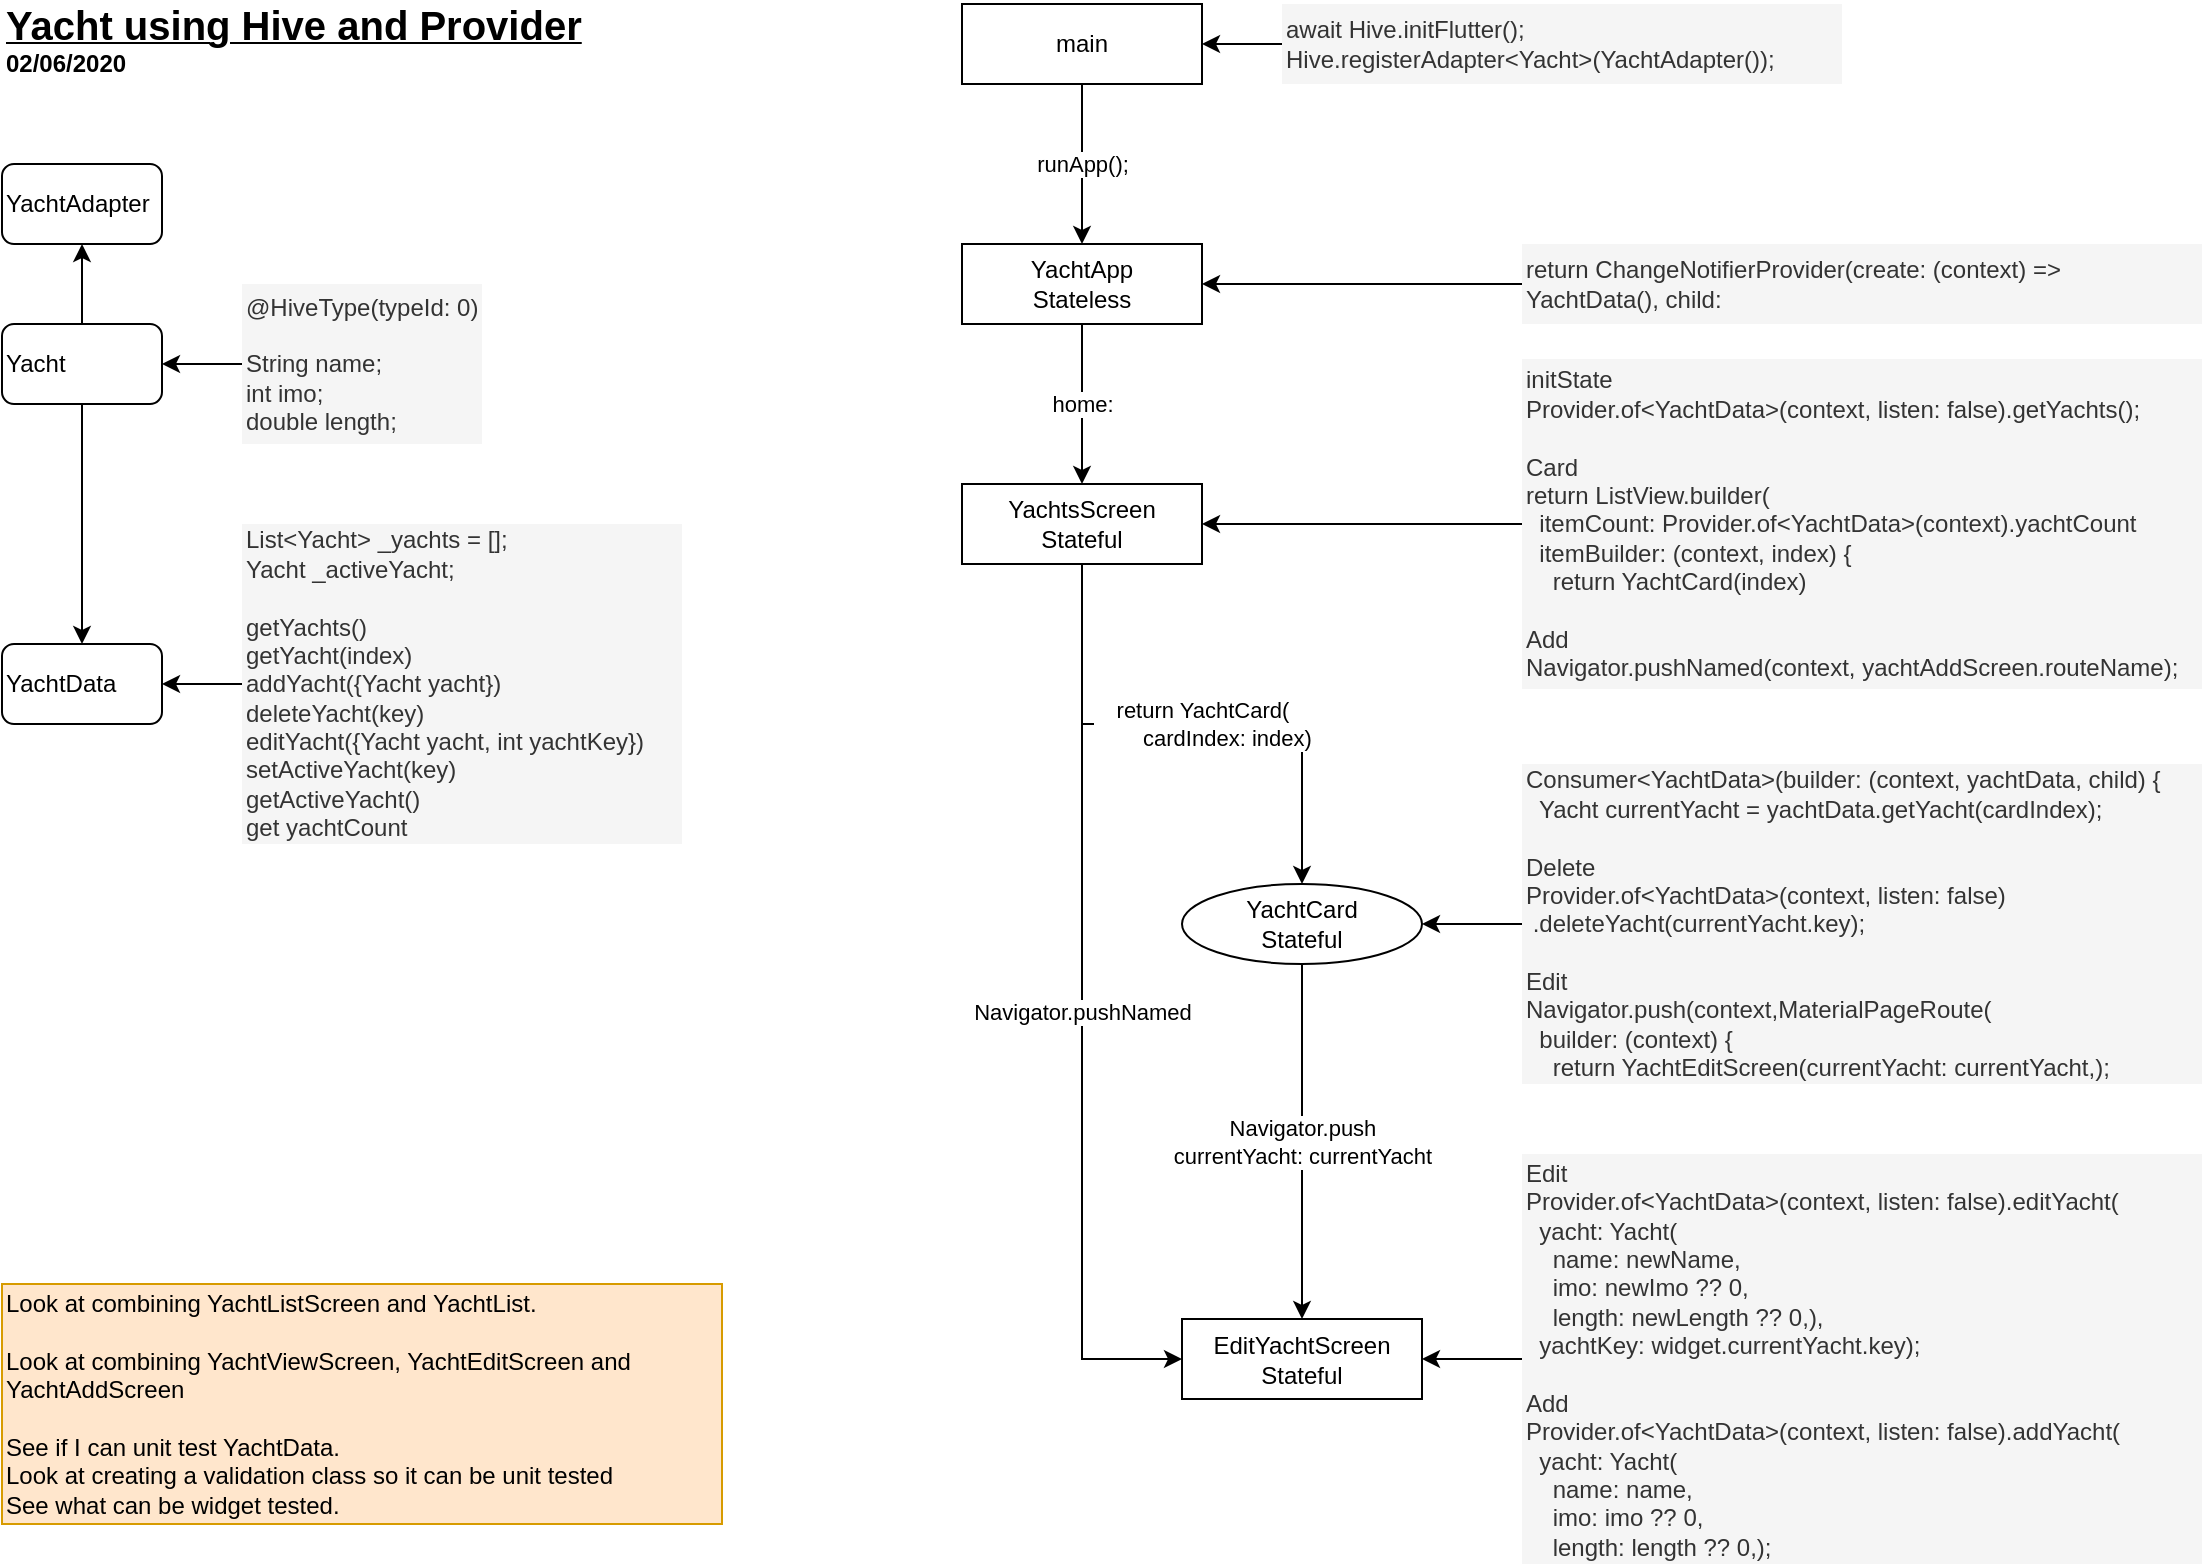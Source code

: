 <mxfile version="13.0.3" type="device"><diagram id="QjDxWj1p4ycmOXx-06eH" name="Page-1"><mxGraphModel dx="1264" dy="601" grid="1" gridSize="10" guides="1" tooltips="1" connect="1" arrows="1" fold="1" page="1" pageScale="1" pageWidth="1169" pageHeight="827" math="0" shadow="0"><root><mxCell id="0"/><mxCell id="1" parent="0"/><mxCell id="2aIPI4O4pbTlwUfHDbzt-3" value="home:" style="edgeStyle=orthogonalEdgeStyle;rounded=0;orthogonalLoop=1;jettySize=auto;html=1;" parent="1" source="2aIPI4O4pbTlwUfHDbzt-1" target="2aIPI4O4pbTlwUfHDbzt-2" edge="1"><mxGeometry relative="1" as="geometry"/></mxCell><mxCell id="2aIPI4O4pbTlwUfHDbzt-1" value="YachtApp&lt;br&gt;Stateless" style="rounded=0;whiteSpace=wrap;html=1;" parent="1" vertex="1"><mxGeometry x="520" y="160" width="120" height="40" as="geometry"/></mxCell><mxCell id="2aIPI4O4pbTlwUfHDbzt-5" value="Navigator.pushNamed" style="edgeStyle=orthogonalEdgeStyle;rounded=0;orthogonalLoop=1;jettySize=auto;html=1;entryX=0;entryY=0.5;entryDx=0;entryDy=0;" parent="1" source="2aIPI4O4pbTlwUfHDbzt-2" target="2aIPI4O4pbTlwUfHDbzt-12" edge="1"><mxGeometry relative="1" as="geometry"/></mxCell><mxCell id="VfxzfEtUduetZ7GkTT0C-2" style="edgeStyle=orthogonalEdgeStyle;rounded=0;orthogonalLoop=1;jettySize=auto;html=1;exitX=0.5;exitY=1;exitDx=0;exitDy=0;" edge="1" parent="1" source="2aIPI4O4pbTlwUfHDbzt-2" target="2aIPI4O4pbTlwUfHDbzt-7"><mxGeometry relative="1" as="geometry"/></mxCell><mxCell id="VfxzfEtUduetZ7GkTT0C-3" value="return YachtCard(&lt;br&gt;&amp;nbsp; &amp;nbsp; &amp;nbsp; &amp;nbsp; cardIndex: index)" style="edgeLabel;html=1;align=center;verticalAlign=middle;resizable=0;points=[];" vertex="1" connectable="0" parent="VfxzfEtUduetZ7GkTT0C-2"><mxGeometry x="-0.112" relative="1" as="geometry"><mxPoint x="20" as="offset"/></mxGeometry></mxCell><mxCell id="2aIPI4O4pbTlwUfHDbzt-2" value="YachtsScreen&lt;br&gt;Stateful" style="rounded=0;whiteSpace=wrap;html=1;" parent="1" vertex="1"><mxGeometry x="520" y="280" width="120" height="40" as="geometry"/></mxCell><mxCell id="2aIPI4O4pbTlwUfHDbzt-7" value="YachtCard&lt;br&gt;Stateful" style="ellipse;whiteSpace=wrap;html=1;rounded=0;" parent="1" vertex="1"><mxGeometry x="630" y="480" width="120" height="40" as="geometry"/></mxCell><mxCell id="2aIPI4O4pbTlwUfHDbzt-13" value="Navigator.push&lt;br&gt;currentYacht: currentYacht" style="edgeStyle=orthogonalEdgeStyle;rounded=0;orthogonalLoop=1;jettySize=auto;html=1;exitX=0.5;exitY=1;exitDx=0;exitDy=0;" parent="1" source="2aIPI4O4pbTlwUfHDbzt-7" target="2aIPI4O4pbTlwUfHDbzt-12" edge="1"><mxGeometry relative="1" as="geometry"><mxPoint x="690" y="640" as="sourcePoint"/></mxGeometry></mxCell><mxCell id="2aIPI4O4pbTlwUfHDbzt-12" value="EditYachtScreen&lt;br&gt;Stateful" style="rounded=0;whiteSpace=wrap;html=1;" parent="1" vertex="1"><mxGeometry x="630" y="697.5" width="120" height="40" as="geometry"/></mxCell><mxCell id="2aIPI4O4pbTlwUfHDbzt-19" value="runApp();" style="edgeStyle=orthogonalEdgeStyle;rounded=0;orthogonalLoop=1;jettySize=auto;html=1;exitX=0.5;exitY=1;exitDx=0;exitDy=0;" parent="1" source="2aIPI4O4pbTlwUfHDbzt-16" target="2aIPI4O4pbTlwUfHDbzt-1" edge="1"><mxGeometry relative="1" as="geometry"/></mxCell><mxCell id="2aIPI4O4pbTlwUfHDbzt-16" value="main" style="rounded=0;whiteSpace=wrap;html=1;" parent="1" vertex="1"><mxGeometry x="520" y="40" width="120" height="40" as="geometry"/></mxCell><mxCell id="2aIPI4O4pbTlwUfHDbzt-18" style="edgeStyle=orthogonalEdgeStyle;rounded=0;orthogonalLoop=1;jettySize=auto;html=1;" parent="1" source="2aIPI4O4pbTlwUfHDbzt-17" target="2aIPI4O4pbTlwUfHDbzt-16" edge="1"><mxGeometry relative="1" as="geometry"/></mxCell><mxCell id="2aIPI4O4pbTlwUfHDbzt-17" value="await Hive.initFlutter();&lt;br&gt;Hive.registerAdapter&amp;lt;Yacht&amp;gt;(YachtAdapter());" style="text;html=1;strokeColor=none;fillColor=#f5f5f5;align=left;verticalAlign=middle;whiteSpace=wrap;rounded=0;fontColor=#333333;" parent="1" vertex="1"><mxGeometry x="680" y="40" width="280" height="40" as="geometry"/></mxCell><mxCell id="2aIPI4O4pbTlwUfHDbzt-21" style="edgeStyle=orthogonalEdgeStyle;rounded=0;orthogonalLoop=1;jettySize=auto;html=1;entryX=1;entryY=0.5;entryDx=0;entryDy=0;" parent="1" source="2aIPI4O4pbTlwUfHDbzt-20" target="2aIPI4O4pbTlwUfHDbzt-1" edge="1"><mxGeometry relative="1" as="geometry"/></mxCell><mxCell id="2aIPI4O4pbTlwUfHDbzt-20" value="return ChangeNotifierProvider(create: (context) =&amp;gt; YachtData(),&amp;nbsp;child:" style="text;html=1;strokeColor=none;fillColor=#f5f5f5;align=left;verticalAlign=middle;whiteSpace=wrap;rounded=0;fontColor=#333333;" parent="1" vertex="1"><mxGeometry x="800" y="160" width="340" height="40" as="geometry"/></mxCell><mxCell id="2aIPI4O4pbTlwUfHDbzt-33" style="edgeStyle=orthogonalEdgeStyle;rounded=0;orthogonalLoop=1;jettySize=auto;html=1;exitX=0.5;exitY=1;exitDx=0;exitDy=0;entryX=0.5;entryY=0;entryDx=0;entryDy=0;" parent="1" source="2aIPI4O4pbTlwUfHDbzt-24" target="2aIPI4O4pbTlwUfHDbzt-28" edge="1"><mxGeometry relative="1" as="geometry"/></mxCell><mxCell id="2aIPI4O4pbTlwUfHDbzt-34" style="edgeStyle=orthogonalEdgeStyle;rounded=0;orthogonalLoop=1;jettySize=auto;html=1;exitX=0.5;exitY=0;exitDx=0;exitDy=0;entryX=0.5;entryY=1;entryDx=0;entryDy=0;" parent="1" source="2aIPI4O4pbTlwUfHDbzt-24" target="2aIPI4O4pbTlwUfHDbzt-27" edge="1"><mxGeometry relative="1" as="geometry"/></mxCell><mxCell id="2aIPI4O4pbTlwUfHDbzt-24" value="Yacht" style="rounded=1;whiteSpace=wrap;html=1;align=left;" parent="1" vertex="1"><mxGeometry x="40" y="200" width="80" height="40" as="geometry"/></mxCell><mxCell id="2aIPI4O4pbTlwUfHDbzt-26" style="edgeStyle=orthogonalEdgeStyle;rounded=0;orthogonalLoop=1;jettySize=auto;html=1;exitX=0;exitY=0.5;exitDx=0;exitDy=0;entryX=1;entryY=0.5;entryDx=0;entryDy=0;" parent="1" source="2aIPI4O4pbTlwUfHDbzt-25" target="2aIPI4O4pbTlwUfHDbzt-24" edge="1"><mxGeometry relative="1" as="geometry"/></mxCell><mxCell id="2aIPI4O4pbTlwUfHDbzt-25" value="@HiveType(typeId: 0)&lt;br&gt;&lt;br&gt;String name;&lt;br&gt;int imo;&lt;br&gt;double length;" style="text;html=1;strokeColor=none;fillColor=#f5f5f5;align=left;verticalAlign=middle;whiteSpace=wrap;rounded=0;fontColor=#333333;" parent="1" vertex="1"><mxGeometry x="160" y="180" width="120" height="80" as="geometry"/></mxCell><mxCell id="2aIPI4O4pbTlwUfHDbzt-27" value="YachtAdapter" style="rounded=1;whiteSpace=wrap;html=1;align=left;" parent="1" vertex="1"><mxGeometry x="40" y="120" width="80" height="40" as="geometry"/></mxCell><mxCell id="2aIPI4O4pbTlwUfHDbzt-28" value="YachtData" style="rounded=1;whiteSpace=wrap;html=1;align=left;" parent="1" vertex="1"><mxGeometry x="40" y="360" width="80" height="40" as="geometry"/></mxCell><mxCell id="2aIPI4O4pbTlwUfHDbzt-31" style="edgeStyle=orthogonalEdgeStyle;rounded=0;orthogonalLoop=1;jettySize=auto;html=1;exitX=0;exitY=0.5;exitDx=0;exitDy=0;entryX=1;entryY=0.5;entryDx=0;entryDy=0;" parent="1" source="2aIPI4O4pbTlwUfHDbzt-30" target="2aIPI4O4pbTlwUfHDbzt-28" edge="1"><mxGeometry relative="1" as="geometry"/></mxCell><mxCell id="2aIPI4O4pbTlwUfHDbzt-30" value="List&amp;lt;Yacht&amp;gt; _yachts = [];&lt;br&gt;Yacht _activeYacht;&lt;br&gt;&lt;br&gt;getYachts()&lt;br&gt;getYacht(index)&lt;br&gt;addYacht({Yacht yacht})&lt;br&gt;deleteYacht(key)&lt;br&gt;editYacht({Yacht yacht, int yachtKey})&lt;br&gt;setActiveYacht(key)&lt;br&gt;getActiveYacht()&lt;br&gt;get yachtCount" style="text;html=1;strokeColor=none;fillColor=#f5f5f5;align=left;verticalAlign=middle;whiteSpace=wrap;rounded=0;fontColor=#333333;" parent="1" vertex="1"><mxGeometry x="160" y="300" width="220" height="160" as="geometry"/></mxCell><mxCell id="2aIPI4O4pbTlwUfHDbzt-36" style="edgeStyle=orthogonalEdgeStyle;rounded=0;orthogonalLoop=1;jettySize=auto;html=1;exitX=0;exitY=0.5;exitDx=0;exitDy=0;entryX=1;entryY=0.5;entryDx=0;entryDy=0;" parent="1" source="2aIPI4O4pbTlwUfHDbzt-35" target="2aIPI4O4pbTlwUfHDbzt-2" edge="1"><mxGeometry relative="1" as="geometry"/></mxCell><mxCell id="2aIPI4O4pbTlwUfHDbzt-35" value="initState&lt;br&gt;Provider.of&amp;lt;YachtData&amp;gt;(context, listen: false).getYachts();&lt;br&gt;&lt;br&gt;Card&lt;br&gt;return ListView.builder(&lt;br&gt;&amp;nbsp; itemCount: Provider.of&amp;lt;YachtData&amp;gt;(context).yachtCount&lt;br&gt;&amp;nbsp; itemBuilder: (context, index) {&lt;br&gt;&amp;nbsp; &amp;nbsp; return YachtCard(index)&lt;br&gt;&lt;br&gt;Add&lt;br&gt;Navigator.pushNamed(context, yachtAddScreen.routeName);" style="text;html=1;strokeColor=none;fillColor=#f5f5f5;align=left;verticalAlign=middle;whiteSpace=wrap;rounded=0;fontColor=#333333;" parent="1" vertex="1"><mxGeometry x="800" y="217.5" width="340" height="165" as="geometry"/></mxCell><mxCell id="2aIPI4O4pbTlwUfHDbzt-40" style="edgeStyle=orthogonalEdgeStyle;rounded=0;orthogonalLoop=1;jettySize=auto;html=1;exitX=0;exitY=0.5;exitDx=0;exitDy=0;entryX=1;entryY=0.5;entryDx=0;entryDy=0;" parent="1" source="2aIPI4O4pbTlwUfHDbzt-39" target="2aIPI4O4pbTlwUfHDbzt-12" edge="1"><mxGeometry relative="1" as="geometry"><mxPoint x="790" y="700" as="sourcePoint"/></mxGeometry></mxCell><mxCell id="2aIPI4O4pbTlwUfHDbzt-39" value="Edit&lt;br&gt;Provider.of&amp;lt;YachtData&amp;gt;(context, listen: false).editYacht(&lt;br&gt;&amp;nbsp; yacht: Yacht(&lt;br&gt;&amp;nbsp; &amp;nbsp; name: newName,&lt;br&gt;&amp;nbsp; &amp;nbsp; imo: newImo ?? 0,&lt;br&gt;&amp;nbsp; &amp;nbsp; length: newLength ?? 0,),&lt;br&gt;&amp;nbsp; yachtKey: widget.currentYacht.key);&lt;br&gt;&lt;br&gt;Add&lt;br&gt;&lt;span style=&quot;text-align: right&quot;&gt;Provider.of&amp;lt;YachtData&amp;gt;(context, listen: false).addYacht(&lt;/span&gt;&lt;br style=&quot;text-align: right&quot;&gt;&lt;span style=&quot;text-align: right&quot;&gt;&amp;nbsp; yacht: Yacht(&lt;/span&gt;&lt;br style=&quot;text-align: right&quot;&gt;&lt;span style=&quot;text-align: right&quot;&gt;&amp;nbsp; &amp;nbsp; name: name,&lt;/span&gt;&lt;br style=&quot;text-align: right&quot;&gt;&lt;span style=&quot;text-align: right&quot;&gt;&amp;nbsp; &amp;nbsp; imo: imo ?? 0,&lt;/span&gt;&lt;br style=&quot;text-align: right&quot;&gt;&lt;span style=&quot;text-align: right&quot;&gt;&amp;nbsp; &amp;nbsp; length: length ?? 0,);&lt;/span&gt;" style="text;html=1;strokeColor=none;fillColor=#f5f5f5;align=left;verticalAlign=middle;whiteSpace=wrap;rounded=0;fontColor=#333333;" parent="1" vertex="1"><mxGeometry x="800" y="615" width="340" height="205" as="geometry"/></mxCell><mxCell id="2aIPI4O4pbTlwUfHDbzt-49" style="edgeStyle=orthogonalEdgeStyle;rounded=0;orthogonalLoop=1;jettySize=auto;html=1;exitX=0;exitY=0.5;exitDx=0;exitDy=0;entryX=1;entryY=0.5;entryDx=0;entryDy=0;" parent="1" source="2aIPI4O4pbTlwUfHDbzt-48" target="2aIPI4O4pbTlwUfHDbzt-7" edge="1"><mxGeometry relative="1" as="geometry"><mxPoint x="770" y="500" as="targetPoint"/></mxGeometry></mxCell><mxCell id="2aIPI4O4pbTlwUfHDbzt-48" value="Consumer&amp;lt;YachtData&amp;gt;(builder: (context, yachtData, child) {&lt;br&gt;&amp;nbsp; Yacht currentYacht = yachtData.getYacht(cardIndex);&lt;br&gt;&lt;br&gt;Delete&lt;br&gt;Provider.of&amp;lt;YachtData&amp;gt;(context, listen: false)&lt;br&gt;&amp;nbsp;.deleteYacht(currentYacht.key);&lt;br&gt;&lt;br&gt;Edit&lt;br&gt;&lt;div&gt;Navigator.push(context,MaterialPageRoute(&lt;/div&gt;&lt;div&gt;&amp;nbsp; builder: (context) {&lt;/div&gt;&lt;div&gt;&amp;nbsp; &amp;nbsp; return YachtEditScreen(currentYacht: currentYacht,);&lt;/div&gt;" style="text;html=1;strokeColor=none;fillColor=#f5f5f5;align=left;verticalAlign=middle;whiteSpace=wrap;rounded=0;fontColor=#333333;" parent="1" vertex="1"><mxGeometry x="800" y="420" width="340" height="160" as="geometry"/></mxCell><mxCell id="oqu21K9HvckqQ3lHWmTF-3" value="Look at combining YachtListScreen and YachtList.&lt;br&gt;&lt;br&gt;Look at combining YachtViewScreen, YachtEditScreen and YachtAddScreen&lt;br&gt;&lt;br&gt;See if I can unit test YachtData.&lt;br&gt;Look at creating a validation class so it can be unit tested&lt;br&gt;See what can be widget tested." style="text;html=1;strokeColor=#d79b00;fillColor=#ffe6cc;align=left;verticalAlign=middle;whiteSpace=wrap;rounded=0;" parent="1" vertex="1"><mxGeometry x="40" y="680" width="360" height="120" as="geometry"/></mxCell><mxCell id="oqu21K9HvckqQ3lHWmTF-6" value="&lt;b&gt;&lt;u&gt;&lt;font style=&quot;font-size: 20px&quot;&gt;Yacht using Hive and Provider&lt;/font&gt;&lt;/u&gt;&lt;/b&gt;" style="text;html=1;strokeColor=none;fillColor=none;align=left;verticalAlign=middle;whiteSpace=wrap;rounded=0;" parent="1" vertex="1"><mxGeometry x="40" y="40" width="310" height="20" as="geometry"/></mxCell><mxCell id="oqu21K9HvckqQ3lHWmTF-8" value="&lt;b&gt;02/06/2020&lt;/b&gt;" style="text;html=1;strokeColor=none;fillColor=none;align=left;verticalAlign=middle;whiteSpace=wrap;rounded=0;" parent="1" vertex="1"><mxGeometry x="40" y="60" width="70" height="20" as="geometry"/></mxCell></root></mxGraphModel></diagram></mxfile>